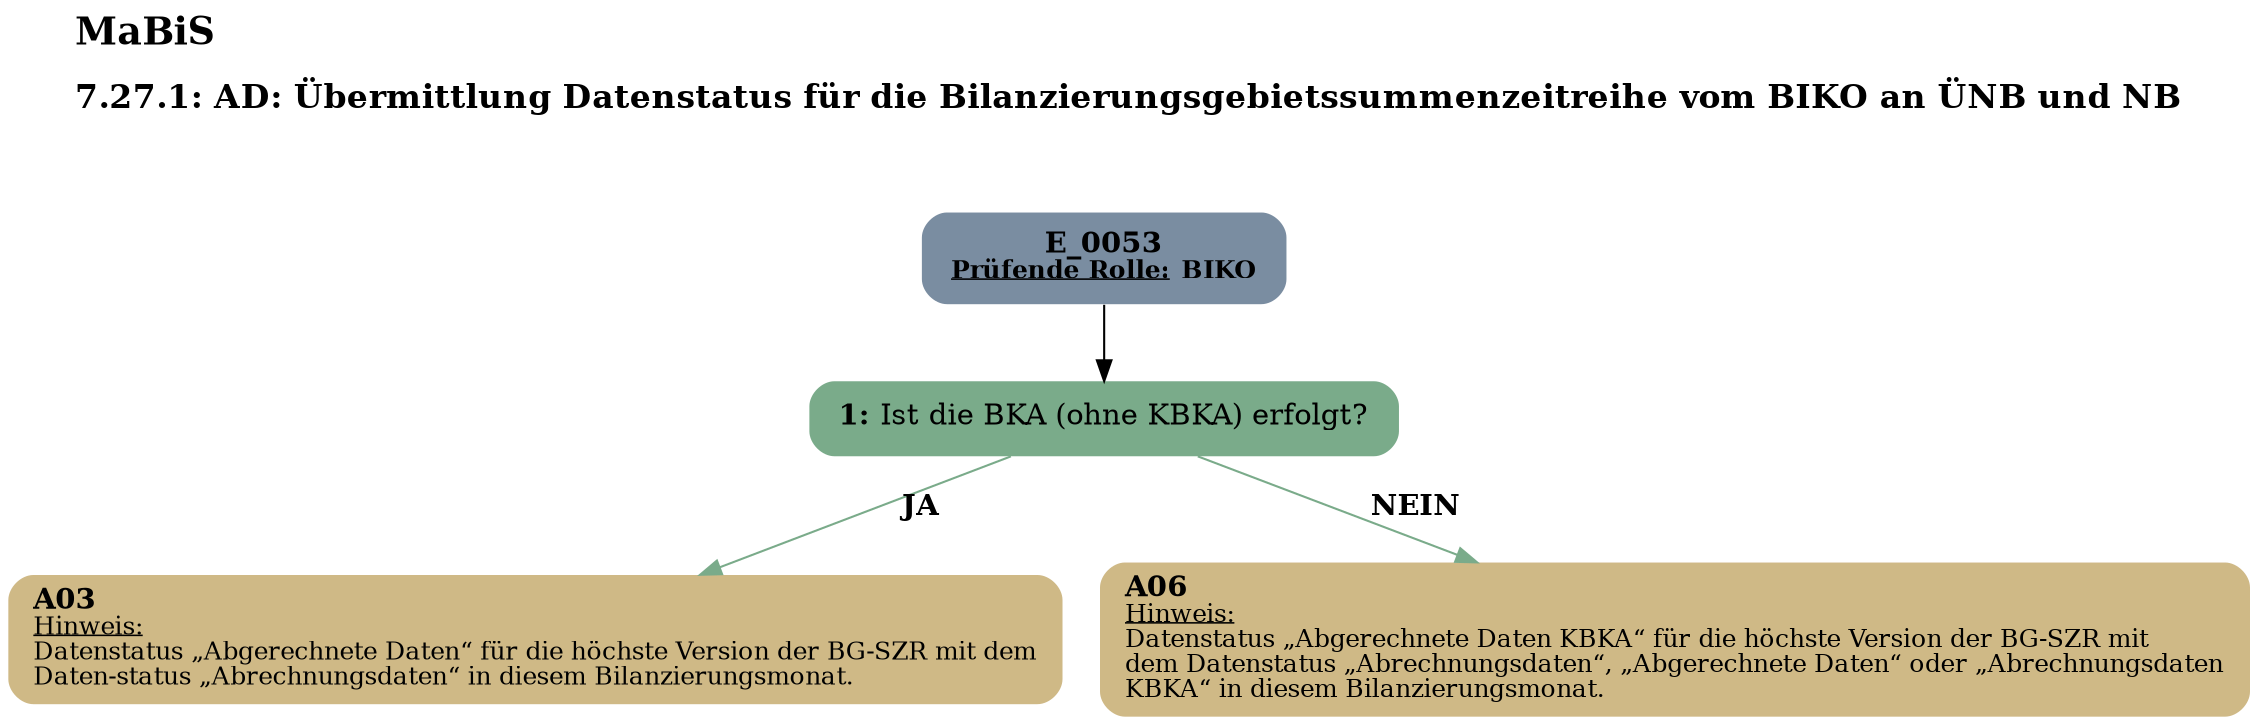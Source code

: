 digraph D {
    labelloc="t";
    label=<<B><FONT POINT-SIZE="18">MaBiS</FONT></B><BR align="left"/><BR/><B><FONT POINT-SIZE="16">7.27.1: AD: Übermittlung Datenstatus für die Bilanzierungsgebietssummenzeitreihe vom BIKO an ÜNB und NB</FONT></B><BR align="left"/><BR/><BR/><BR/>>;
    ratio="compress";
    concentrate=true;
    pack=true;
    rankdir=TB;
    packmode="array";
    size="20,20";
    "Start" [margin="0.2,0.12", shape=box, style="filled,rounded", penwidth=0.0, fillcolor="#7a8da1", label=<<B>E_0053</B><BR align="center"/><FONT point-size="12"><B><U>Prüfende Rolle:</U> BIKO</B></FONT><BR align="center"/>>];
    "1" [margin="0.2,0.12", shape=box, style="filled,rounded", penwidth=0.0, fillcolor="#7aab8a", label=<<B>1: </B>Ist die BKA (ohne KBKA) erfolgt?<BR align="left"/>>];
    "A03" [margin="0.17,0.08", shape=box, style="filled,rounded", penwidth=0.0, fillcolor="#cfb986", label=<<B>A03</B><BR align="left"/><FONT point-size="12"><U>Hinweis:</U><BR align="left"/>Datenstatus „Abgerechnete Daten“ für die höchste Version der BG-SZR mit dem<BR align="left"/>Daten-status „Abrechnungsdaten“ in diesem Bilanzierungsmonat.<BR align="left"/></FONT>>];
    "A06" [margin="0.17,0.08", shape=box, style="filled,rounded", penwidth=0.0, fillcolor="#cfb986", label=<<B>A06</B><BR align="left"/><FONT point-size="12"><U>Hinweis:</U><BR align="left"/>Datenstatus „Abgerechnete Daten KBKA“ für die höchste Version der BG-SZR mit<BR align="left"/>dem Datenstatus „Abrechnungsdaten“, „Abgerechnete Daten“ oder „Abrechnungsdaten<BR align="left"/>KBKA“ in diesem Bilanzierungsmonat.<BR align="left"/></FONT>>];

    "Start" -> "1";
    "1" -> "A03" [label=<<B>JA</B>>, color="#7aab8a"];
    "1" -> "A06" [label=<<B>NEIN</B>>, color="#7aab8a"];

    bgcolor="transparent";
}